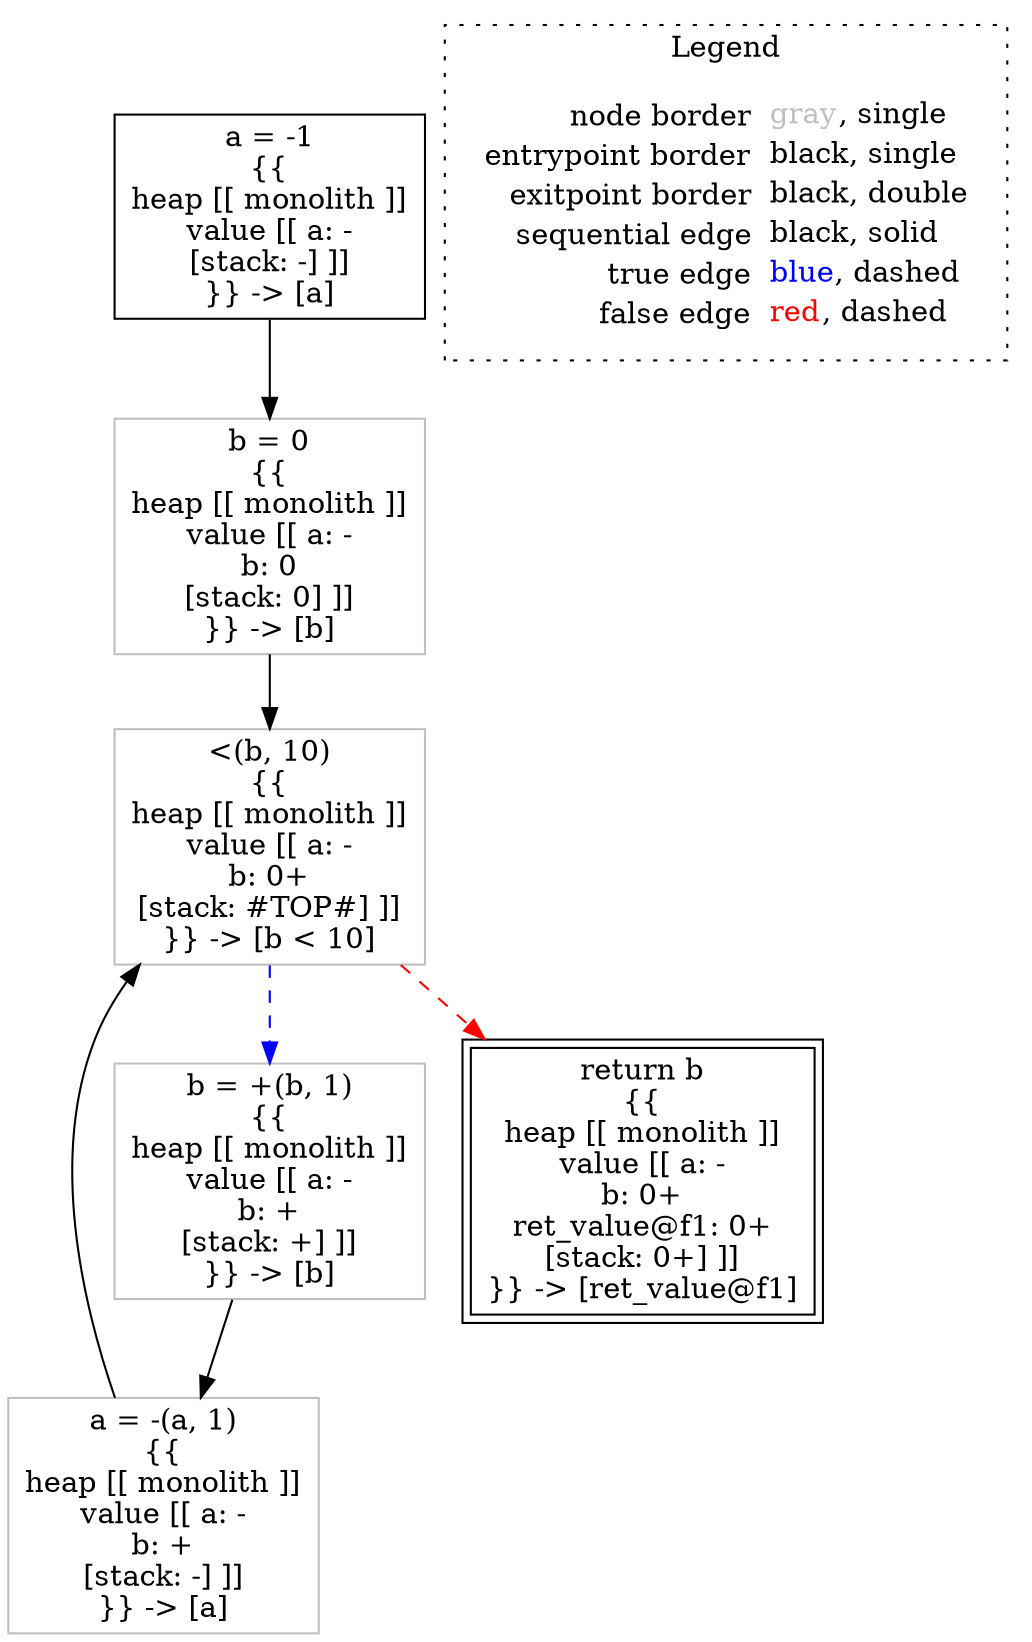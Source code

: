 digraph {
	"node0" [shape="rect",color="black",label=<a = -1<BR/>{{<BR/>heap [[ monolith ]]<BR/>value [[ a: -<BR/>[stack: -] ]]<BR/>}} -&gt; [a]>];
	"node1" [shape="rect",color="gray",label=<b = +(b, 1)<BR/>{{<BR/>heap [[ monolith ]]<BR/>value [[ a: -<BR/>b: +<BR/>[stack: +] ]]<BR/>}} -&gt; [b]>];
	"node2" [shape="rect",color="gray",label=<a = -(a, 1)<BR/>{{<BR/>heap [[ monolith ]]<BR/>value [[ a: -<BR/>b: +<BR/>[stack: -] ]]<BR/>}} -&gt; [a]>];
	"node3" [shape="rect",color="black",peripheries="2",label=<return b<BR/>{{<BR/>heap [[ monolith ]]<BR/>value [[ a: -<BR/>b: 0+<BR/>ret_value@f1: 0+<BR/>[stack: 0+] ]]<BR/>}} -&gt; [ret_value@f1]>];
	"node4" [shape="rect",color="gray",label=<b = 0<BR/>{{<BR/>heap [[ monolith ]]<BR/>value [[ a: -<BR/>b: 0<BR/>[stack: 0] ]]<BR/>}} -&gt; [b]>];
	"node5" [shape="rect",color="gray",label=<&lt;(b, 10)<BR/>{{<BR/>heap [[ monolith ]]<BR/>value [[ a: -<BR/>b: 0+<BR/>[stack: #TOP#] ]]<BR/>}} -&gt; [b &lt; 10]>];
	"node1" -> "node2" [color="black"];
	"node2" -> "node5" [color="black"];
	"node0" -> "node4" [color="black"];
	"node4" -> "node5" [color="black"];
	"node5" -> "node1" [color="blue",style="dashed"];
	"node5" -> "node3" [color="red",style="dashed"];
subgraph cluster_legend {
	label="Legend";
	style=dotted;
	node [shape=plaintext];
	"legend" [label=<<table border="0" cellpadding="2" cellspacing="0" cellborder="0"><tr><td align="right">node border&nbsp;</td><td align="left"><font color="gray">gray</font>, single</td></tr><tr><td align="right">entrypoint border&nbsp;</td><td align="left"><font color="black">black</font>, single</td></tr><tr><td align="right">exitpoint border&nbsp;</td><td align="left"><font color="black">black</font>, double</td></tr><tr><td align="right">sequential edge&nbsp;</td><td align="left"><font color="black">black</font>, solid</td></tr><tr><td align="right">true edge&nbsp;</td><td align="left"><font color="blue">blue</font>, dashed</td></tr><tr><td align="right">false edge&nbsp;</td><td align="left"><font color="red">red</font>, dashed</td></tr></table>>];
}

}
